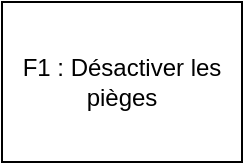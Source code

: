 <mxfile version="15.8.9" type="github">
  <diagram id="5bptzN-jV1KhjLXDaSnQ" name="Page-1">
    <mxGraphModel dx="868" dy="454" grid="1" gridSize="10" guides="1" tooltips="1" connect="1" arrows="1" fold="1" page="1" pageScale="1" pageWidth="827" pageHeight="1169" math="0" shadow="0">
      <root>
        <mxCell id="0" />
        <mxCell id="1" parent="0" />
        <mxCell id="VRGvkqz3GmT1wDoHU4uN-1" value="F1 : Désactiver les pièges" style="rounded=0;whiteSpace=wrap;html=1;" vertex="1" parent="1">
          <mxGeometry x="320" y="200" width="120" height="80" as="geometry" />
        </mxCell>
      </root>
    </mxGraphModel>
  </diagram>
</mxfile>
